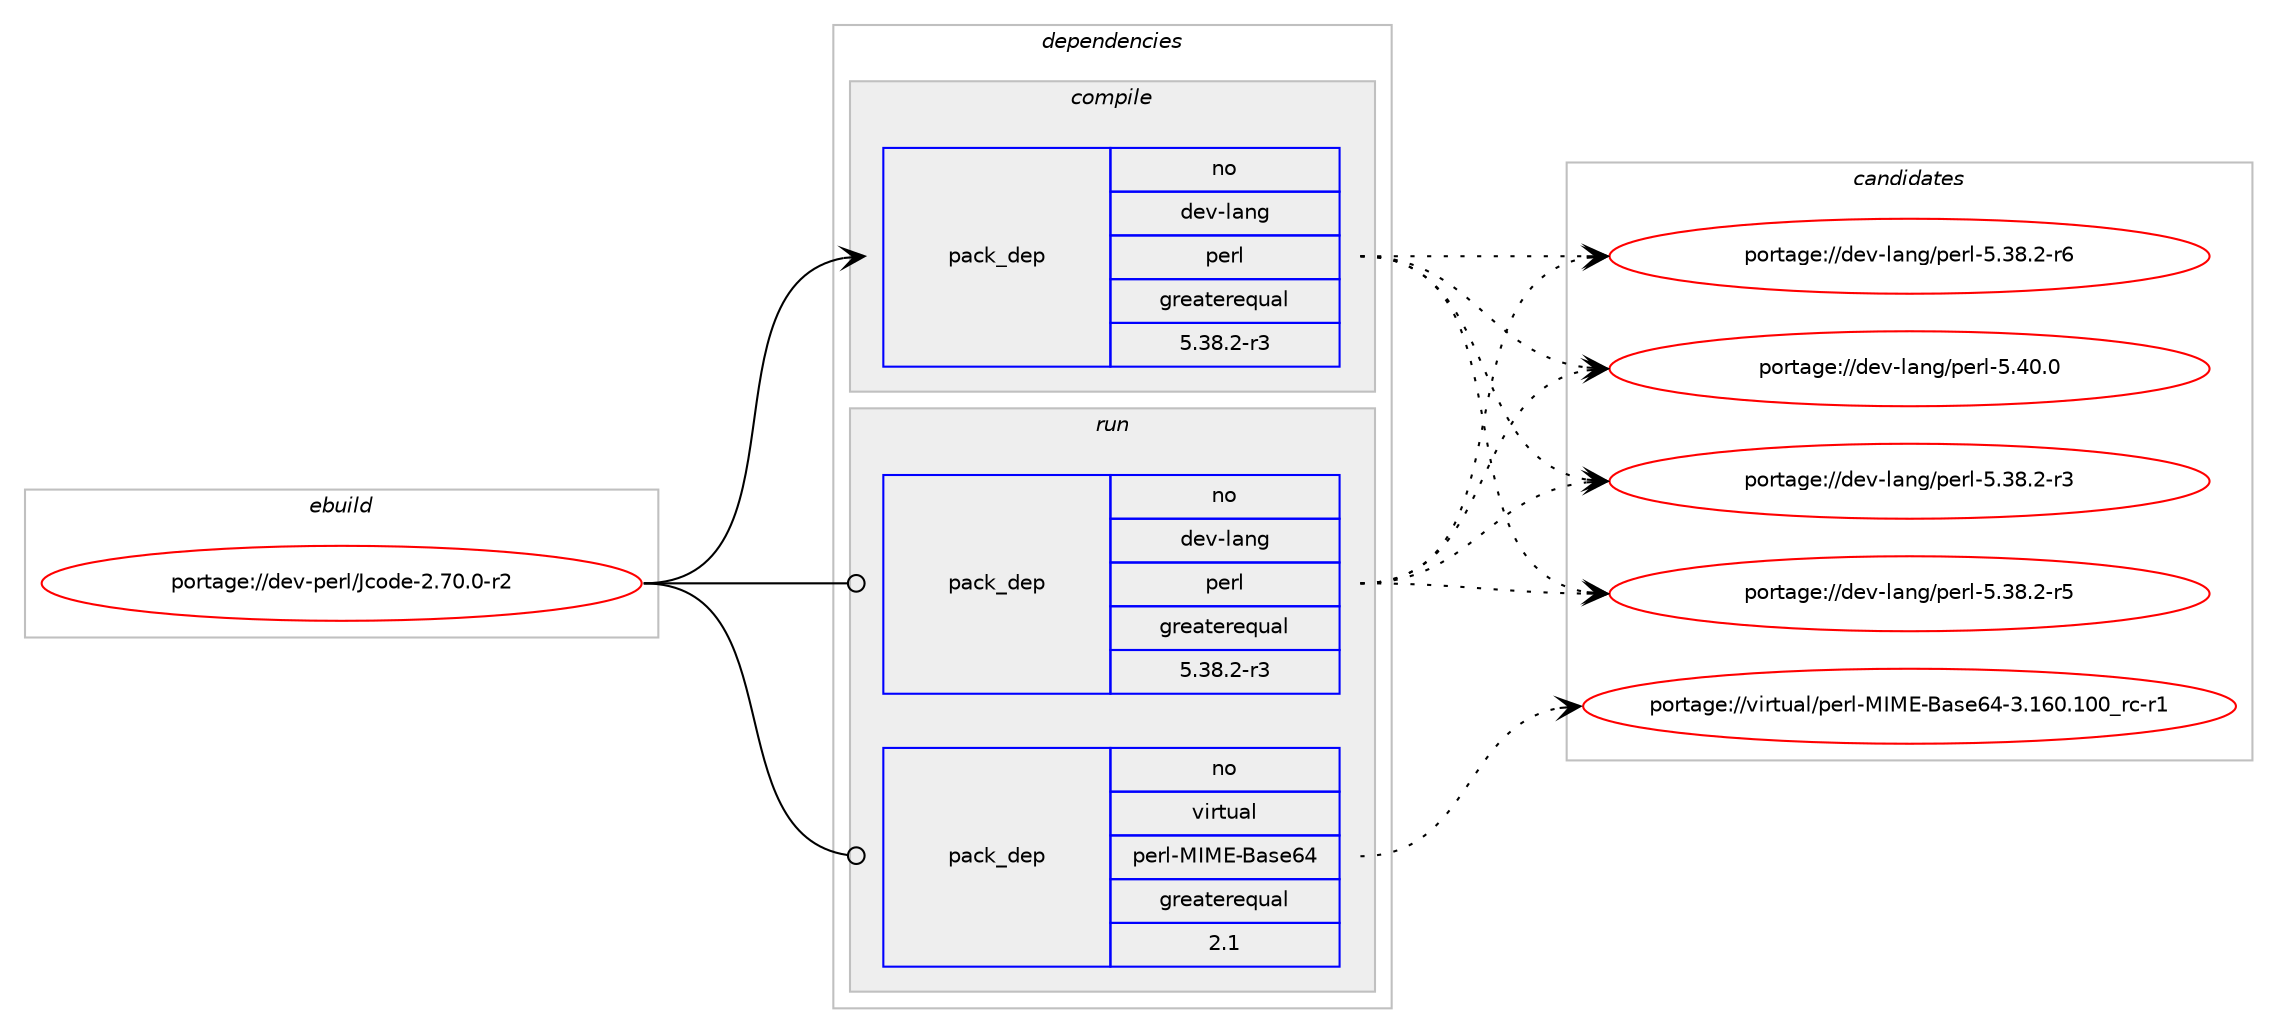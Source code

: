 digraph prolog {

# *************
# Graph options
# *************

newrank=true;
concentrate=true;
compound=true;
graph [rankdir=LR,fontname=Helvetica,fontsize=10,ranksep=1.5];#, ranksep=2.5, nodesep=0.2];
edge  [arrowhead=vee];
node  [fontname=Helvetica,fontsize=10];

# **********
# The ebuild
# **********

subgraph cluster_leftcol {
color=gray;
rank=same;
label=<<i>ebuild</i>>;
id [label="portage://dev-perl/Jcode-2.70.0-r2", color=red, width=4, href="../dev-perl/Jcode-2.70.0-r2.svg"];
}

# ****************
# The dependencies
# ****************

subgraph cluster_midcol {
color=gray;
label=<<i>dependencies</i>>;
subgraph cluster_compile {
fillcolor="#eeeeee";
style=filled;
label=<<i>compile</i>>;
subgraph pack35916 {
dependency66108 [label=<<TABLE BORDER="0" CELLBORDER="1" CELLSPACING="0" CELLPADDING="4" WIDTH="220"><TR><TD ROWSPAN="6" CELLPADDING="30">pack_dep</TD></TR><TR><TD WIDTH="110">no</TD></TR><TR><TD>dev-lang</TD></TR><TR><TD>perl</TD></TR><TR><TD>greaterequal</TD></TR><TR><TD>5.38.2-r3</TD></TR></TABLE>>, shape=none, color=blue];
}
id:e -> dependency66108:w [weight=20,style="solid",arrowhead="vee"];
}
subgraph cluster_compileandrun {
fillcolor="#eeeeee";
style=filled;
label=<<i>compile and run</i>>;
}
subgraph cluster_run {
fillcolor="#eeeeee";
style=filled;
label=<<i>run</i>>;
subgraph pack35917 {
dependency66109 [label=<<TABLE BORDER="0" CELLBORDER="1" CELLSPACING="0" CELLPADDING="4" WIDTH="220"><TR><TD ROWSPAN="6" CELLPADDING="30">pack_dep</TD></TR><TR><TD WIDTH="110">no</TD></TR><TR><TD>dev-lang</TD></TR><TR><TD>perl</TD></TR><TR><TD>greaterequal</TD></TR><TR><TD>5.38.2-r3</TD></TR></TABLE>>, shape=none, color=blue];
}
id:e -> dependency66109:w [weight=20,style="solid",arrowhead="odot"];
# *** BEGIN UNKNOWN DEPENDENCY TYPE (TODO) ***
# id -> package_dependency(portage://dev-perl/Jcode-2.70.0-r2,run,no,dev-lang,perl,none,[,,],any_same_slot,[])
# *** END UNKNOWN DEPENDENCY TYPE (TODO) ***

subgraph pack35918 {
dependency66110 [label=<<TABLE BORDER="0" CELLBORDER="1" CELLSPACING="0" CELLPADDING="4" WIDTH="220"><TR><TD ROWSPAN="6" CELLPADDING="30">pack_dep</TD></TR><TR><TD WIDTH="110">no</TD></TR><TR><TD>virtual</TD></TR><TR><TD>perl-MIME-Base64</TD></TR><TR><TD>greaterequal</TD></TR><TR><TD>2.1</TD></TR></TABLE>>, shape=none, color=blue];
}
id:e -> dependency66110:w [weight=20,style="solid",arrowhead="odot"];
}
}

# **************
# The candidates
# **************

subgraph cluster_choices {
rank=same;
color=gray;
label=<<i>candidates</i>>;

subgraph choice35916 {
color=black;
nodesep=1;
choice100101118451089711010347112101114108455346515646504511451 [label="portage://dev-lang/perl-5.38.2-r3", color=red, width=4,href="../dev-lang/perl-5.38.2-r3.svg"];
choice100101118451089711010347112101114108455346515646504511453 [label="portage://dev-lang/perl-5.38.2-r5", color=red, width=4,href="../dev-lang/perl-5.38.2-r5.svg"];
choice100101118451089711010347112101114108455346515646504511454 [label="portage://dev-lang/perl-5.38.2-r6", color=red, width=4,href="../dev-lang/perl-5.38.2-r6.svg"];
choice10010111845108971101034711210111410845534652484648 [label="portage://dev-lang/perl-5.40.0", color=red, width=4,href="../dev-lang/perl-5.40.0.svg"];
dependency66108:e -> choice100101118451089711010347112101114108455346515646504511451:w [style=dotted,weight="100"];
dependency66108:e -> choice100101118451089711010347112101114108455346515646504511453:w [style=dotted,weight="100"];
dependency66108:e -> choice100101118451089711010347112101114108455346515646504511454:w [style=dotted,weight="100"];
dependency66108:e -> choice10010111845108971101034711210111410845534652484648:w [style=dotted,weight="100"];
}
subgraph choice35917 {
color=black;
nodesep=1;
choice100101118451089711010347112101114108455346515646504511451 [label="portage://dev-lang/perl-5.38.2-r3", color=red, width=4,href="../dev-lang/perl-5.38.2-r3.svg"];
choice100101118451089711010347112101114108455346515646504511453 [label="portage://dev-lang/perl-5.38.2-r5", color=red, width=4,href="../dev-lang/perl-5.38.2-r5.svg"];
choice100101118451089711010347112101114108455346515646504511454 [label="portage://dev-lang/perl-5.38.2-r6", color=red, width=4,href="../dev-lang/perl-5.38.2-r6.svg"];
choice10010111845108971101034711210111410845534652484648 [label="portage://dev-lang/perl-5.40.0", color=red, width=4,href="../dev-lang/perl-5.40.0.svg"];
dependency66109:e -> choice100101118451089711010347112101114108455346515646504511451:w [style=dotted,weight="100"];
dependency66109:e -> choice100101118451089711010347112101114108455346515646504511453:w [style=dotted,weight="100"];
dependency66109:e -> choice100101118451089711010347112101114108455346515646504511454:w [style=dotted,weight="100"];
dependency66109:e -> choice10010111845108971101034711210111410845534652484648:w [style=dotted,weight="100"];
}
subgraph choice35918 {
color=black;
nodesep=1;
choice1181051141161179710847112101114108457773776945669711510154524551464954484649484895114994511449 [label="portage://virtual/perl-MIME-Base64-3.160.100_rc-r1", color=red, width=4,href="../virtual/perl-MIME-Base64-3.160.100_rc-r1.svg"];
dependency66110:e -> choice1181051141161179710847112101114108457773776945669711510154524551464954484649484895114994511449:w [style=dotted,weight="100"];
}
}

}
